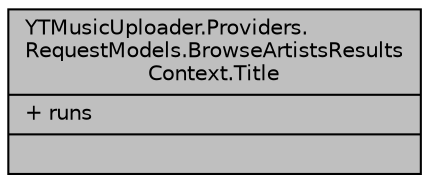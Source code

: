 digraph "YTMusicUploader.Providers.RequestModels.BrowseArtistsResultsContext.Title"
{
 // LATEX_PDF_SIZE
  edge [fontname="Helvetica",fontsize="10",labelfontname="Helvetica",labelfontsize="10"];
  node [fontname="Helvetica",fontsize="10",shape=record];
  Node1 [label="{YTMusicUploader.Providers.\lRequestModels.BrowseArtistsResults\lContext.Title\n|+ runs\l|}",height=0.2,width=0.4,color="black", fillcolor="grey75", style="filled", fontcolor="black",tooltip=" "];
}
